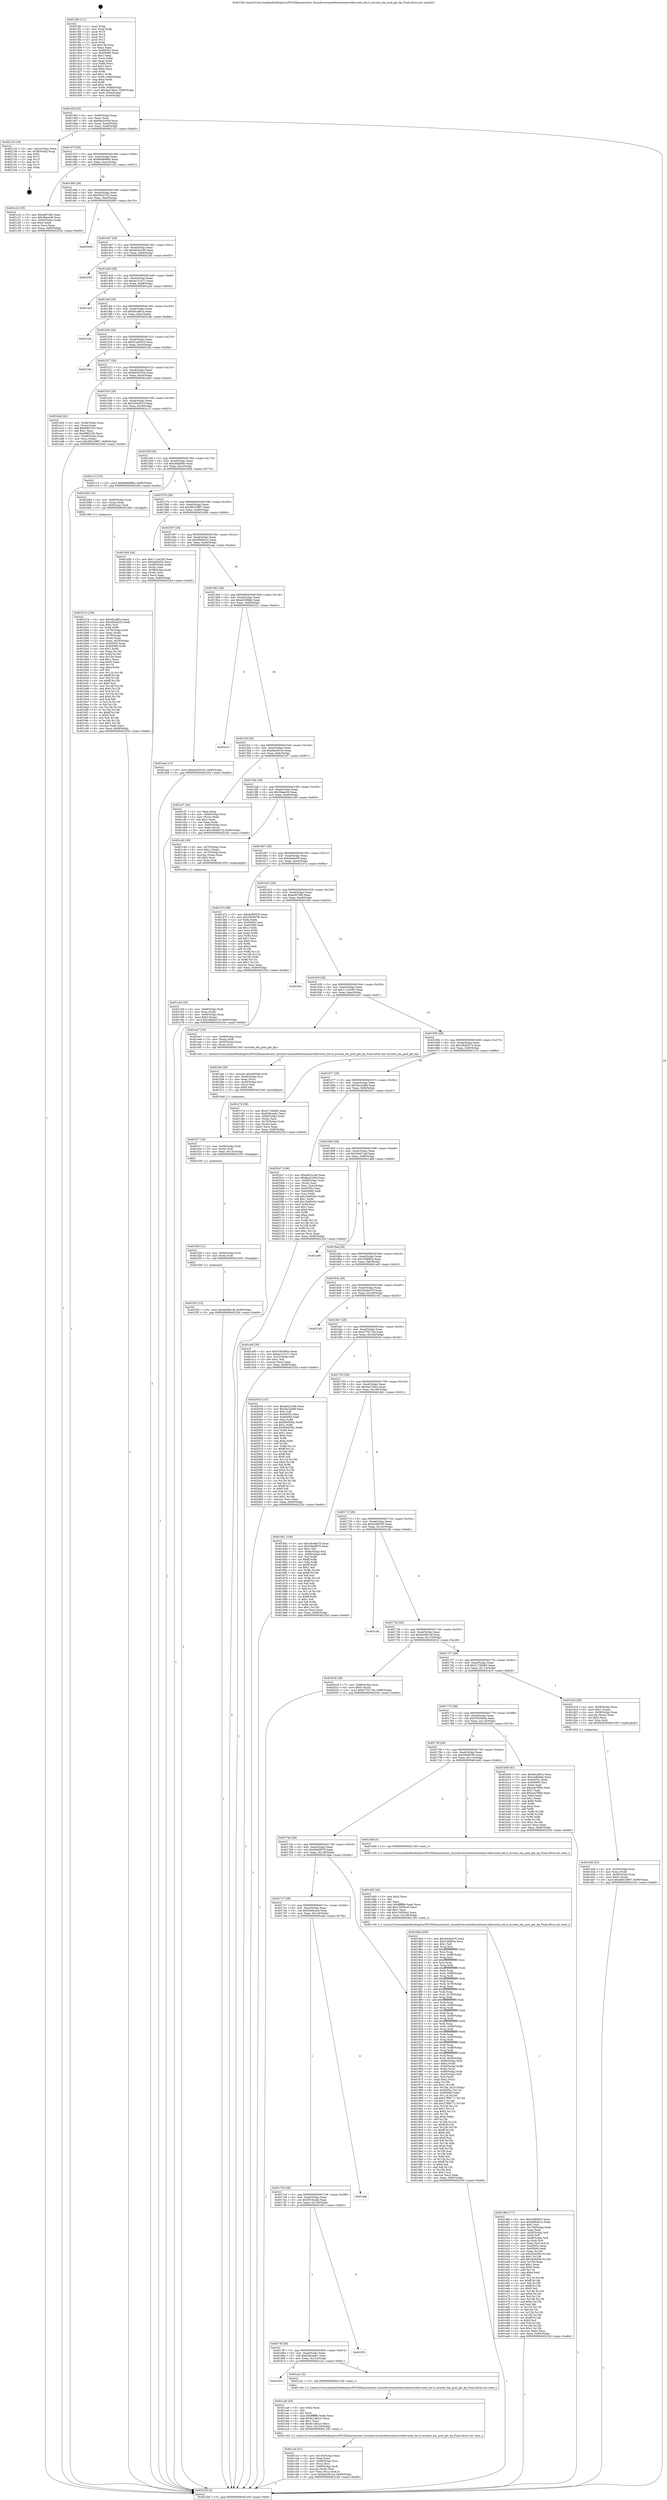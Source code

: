 digraph "0x4013f0" {
  label = "0x4013f0 (/mnt/c/Users/mathe/Desktop/tcc/POCII/binaries/extr_linuxdriversnetethernetmarvellmvneta_bm.h_mvneta_bm_pool_get_bp_Final-ollvm.out::main(0))"
  labelloc = "t"
  node[shape=record]

  Entry [label="",width=0.3,height=0.3,shape=circle,fillcolor=black,style=filled]
  "0x40145f" [label="{
     0x40145f [32]\l
     | [instrs]\l
     &nbsp;&nbsp;0x40145f \<+6\>: mov -0x90(%rbp),%eax\l
     &nbsp;&nbsp;0x401465 \<+2\>: mov %eax,%ecx\l
     &nbsp;&nbsp;0x401467 \<+6\>: sub $0x8aa2c05d,%ecx\l
     &nbsp;&nbsp;0x40146d \<+6\>: mov %eax,-0xa4(%rbp)\l
     &nbsp;&nbsp;0x401473 \<+6\>: mov %ecx,-0xa8(%rbp)\l
     &nbsp;&nbsp;0x401479 \<+6\>: je 0000000000402133 \<main+0xd43\>\l
  }"]
  "0x402133" [label="{
     0x402133 [18]\l
     | [instrs]\l
     &nbsp;&nbsp;0x402133 \<+3\>: mov -0x2c(%rbp),%eax\l
     &nbsp;&nbsp;0x402136 \<+4\>: lea -0x28(%rbp),%rsp\l
     &nbsp;&nbsp;0x40213a \<+1\>: pop %rbx\l
     &nbsp;&nbsp;0x40213b \<+2\>: pop %r12\l
     &nbsp;&nbsp;0x40213d \<+2\>: pop %r13\l
     &nbsp;&nbsp;0x40213f \<+2\>: pop %r14\l
     &nbsp;&nbsp;0x402141 \<+2\>: pop %r15\l
     &nbsp;&nbsp;0x402143 \<+1\>: pop %rbp\l
     &nbsp;&nbsp;0x402144 \<+1\>: ret\l
  }"]
  "0x40147f" [label="{
     0x40147f [28]\l
     | [instrs]\l
     &nbsp;&nbsp;0x40147f \<+5\>: jmp 0000000000401484 \<main+0x94\>\l
     &nbsp;&nbsp;0x401484 \<+6\>: mov -0xa4(%rbp),%eax\l
     &nbsp;&nbsp;0x40148a \<+5\>: sub $0x8b984864,%eax\l
     &nbsp;&nbsp;0x40148f \<+6\>: mov %eax,-0xac(%rbp)\l
     &nbsp;&nbsp;0x401495 \<+6\>: je 0000000000401c22 \<main+0x832\>\l
  }"]
  Exit [label="",width=0.3,height=0.3,shape=circle,fillcolor=black,style=filled,peripheries=2]
  "0x401c22" [label="{
     0x401c22 [30]\l
     | [instrs]\l
     &nbsp;&nbsp;0x401c22 \<+5\>: mov $0xe067df4,%eax\l
     &nbsp;&nbsp;0x401c27 \<+5\>: mov $0x39aee36,%ecx\l
     &nbsp;&nbsp;0x401c2c \<+3\>: mov -0x30(%rbp),%edx\l
     &nbsp;&nbsp;0x401c2f \<+3\>: cmp $0x0,%edx\l
     &nbsp;&nbsp;0x401c32 \<+3\>: cmove %ecx,%eax\l
     &nbsp;&nbsp;0x401c35 \<+6\>: mov %eax,-0x90(%rbp)\l
     &nbsp;&nbsp;0x401c3b \<+5\>: jmp 000000000040225d \<main+0xe6d\>\l
  }"]
  "0x40149b" [label="{
     0x40149b [28]\l
     | [instrs]\l
     &nbsp;&nbsp;0x40149b \<+5\>: jmp 00000000004014a0 \<main+0xb0\>\l
     &nbsp;&nbsp;0x4014a0 \<+6\>: mov -0xa4(%rbp),%eax\l
     &nbsp;&nbsp;0x4014a6 \<+5\>: sub $0x95f42732,%eax\l
     &nbsp;&nbsp;0x4014ab \<+6\>: mov %eax,-0xb0(%rbp)\l
     &nbsp;&nbsp;0x4014b1 \<+6\>: je 0000000000402009 \<main+0xc19\>\l
  }"]
  "0x401f35" [label="{
     0x401f35 [15]\l
     | [instrs]\l
     &nbsp;&nbsp;0x401f35 \<+10\>: movl $0x4e59b14f,-0x90(%rbp)\l
     &nbsp;&nbsp;0x401f3f \<+5\>: jmp 000000000040225d \<main+0xe6d\>\l
  }"]
  "0x402009" [label="{
     0x402009\l
  }", style=dashed]
  "0x4014b7" [label="{
     0x4014b7 [28]\l
     | [instrs]\l
     &nbsp;&nbsp;0x4014b7 \<+5\>: jmp 00000000004014bc \<main+0xcc\>\l
     &nbsp;&nbsp;0x4014bc \<+6\>: mov -0xa4(%rbp),%eax\l
     &nbsp;&nbsp;0x4014c2 \<+5\>: sub $0xa822cc46,%eax\l
     &nbsp;&nbsp;0x4014c7 \<+6\>: mov %eax,-0xb4(%rbp)\l
     &nbsp;&nbsp;0x4014cd \<+6\>: je 0000000000402245 \<main+0xe55\>\l
  }"]
  "0x401f29" [label="{
     0x401f29 [12]\l
     | [instrs]\l
     &nbsp;&nbsp;0x401f29 \<+4\>: mov -0x50(%rbp),%rdi\l
     &nbsp;&nbsp;0x401f2d \<+3\>: mov (%rdi),%rdi\l
     &nbsp;&nbsp;0x401f30 \<+5\>: call 0000000000401030 \<free@plt\>\l
     | [calls]\l
     &nbsp;&nbsp;0x401030 \{1\} (unknown)\l
  }"]
  "0x402245" [label="{
     0x402245\l
  }", style=dashed]
  "0x4014d3" [label="{
     0x4014d3 [28]\l
     | [instrs]\l
     &nbsp;&nbsp;0x4014d3 \<+5\>: jmp 00000000004014d8 \<main+0xe8\>\l
     &nbsp;&nbsp;0x4014d8 \<+6\>: mov -0xa4(%rbp),%eax\l
     &nbsp;&nbsp;0x4014de \<+5\>: sub $0xae131e71,%eax\l
     &nbsp;&nbsp;0x4014e3 \<+6\>: mov %eax,-0xb8(%rbp)\l
     &nbsp;&nbsp;0x4014e9 \<+6\>: je 0000000000401a2d \<main+0x63d\>\l
  }"]
  "0x401f17" [label="{
     0x401f17 [18]\l
     | [instrs]\l
     &nbsp;&nbsp;0x401f17 \<+4\>: mov -0x68(%rbp),%rdi\l
     &nbsp;&nbsp;0x401f1b \<+3\>: mov (%rdi),%rdi\l
     &nbsp;&nbsp;0x401f1e \<+6\>: mov %eax,-0x13c(%rbp)\l
     &nbsp;&nbsp;0x401f24 \<+5\>: call 0000000000401030 \<free@plt\>\l
     | [calls]\l
     &nbsp;&nbsp;0x401030 \{1\} (unknown)\l
  }"]
  "0x401a2d" [label="{
     0x401a2d\l
  }", style=dashed]
  "0x4014ef" [label="{
     0x4014ef [28]\l
     | [instrs]\l
     &nbsp;&nbsp;0x4014ef \<+5\>: jmp 00000000004014f4 \<main+0x104\>\l
     &nbsp;&nbsp;0x4014f4 \<+6\>: mov -0xa4(%rbp),%eax\l
     &nbsp;&nbsp;0x4014fa \<+5\>: sub $0xb0ca8f1a,%eax\l
     &nbsp;&nbsp;0x4014ff \<+6\>: mov %eax,-0xbc(%rbp)\l
     &nbsp;&nbsp;0x401505 \<+6\>: je 00000000004021ab \<main+0xdbb\>\l
  }"]
  "0x401efa" [label="{
     0x401efa [29]\l
     | [instrs]\l
     &nbsp;&nbsp;0x401efa \<+10\>: movabs $0x4030b6,%rdi\l
     &nbsp;&nbsp;0x401f04 \<+4\>: mov -0x40(%rbp),%rsi\l
     &nbsp;&nbsp;0x401f08 \<+2\>: mov %eax,(%rsi)\l
     &nbsp;&nbsp;0x401f0a \<+4\>: mov -0x40(%rbp),%rsi\l
     &nbsp;&nbsp;0x401f0e \<+2\>: mov (%rsi),%esi\l
     &nbsp;&nbsp;0x401f10 \<+2\>: mov $0x0,%al\l
     &nbsp;&nbsp;0x401f12 \<+5\>: call 0000000000401040 \<printf@plt\>\l
     | [calls]\l
     &nbsp;&nbsp;0x401040 \{1\} (unknown)\l
  }"]
  "0x4021ab" [label="{
     0x4021ab\l
  }", style=dashed]
  "0x40150b" [label="{
     0x40150b [28]\l
     | [instrs]\l
     &nbsp;&nbsp;0x40150b \<+5\>: jmp 0000000000401510 \<main+0x120\>\l
     &nbsp;&nbsp;0x401510 \<+6\>: mov -0xa4(%rbp),%eax\l
     &nbsp;&nbsp;0x401516 \<+5\>: sub $0xb1ad45c5,%eax\l
     &nbsp;&nbsp;0x40151b \<+6\>: mov %eax,-0xc0(%rbp)\l
     &nbsp;&nbsp;0x401521 \<+6\>: je 000000000040218a \<main+0xd9a\>\l
  }"]
  "0x401dfd" [label="{
     0x401dfd [177]\l
     | [instrs]\l
     &nbsp;&nbsp;0x401dfd \<+5\>: mov $0x4cf66555,%ecx\l
     &nbsp;&nbsp;0x401e02 \<+5\>: mov $0xd99cf41e,%edx\l
     &nbsp;&nbsp;0x401e07 \<+3\>: mov $0x1,%sil\l
     &nbsp;&nbsp;0x401e0a \<+6\>: mov -0x138(%rbp),%edi\l
     &nbsp;&nbsp;0x401e10 \<+3\>: imul %eax,%edi\l
     &nbsp;&nbsp;0x401e13 \<+4\>: mov -0x50(%rbp),%r8\l
     &nbsp;&nbsp;0x401e17 \<+3\>: mov (%r8),%r8\l
     &nbsp;&nbsp;0x401e1a \<+4\>: mov -0x48(%rbp),%r9\l
     &nbsp;&nbsp;0x401e1e \<+3\>: movslq (%r9),%r9\l
     &nbsp;&nbsp;0x401e21 \<+4\>: mov %edi,(%r8,%r9,4)\l
     &nbsp;&nbsp;0x401e25 \<+7\>: mov 0x40505c,%eax\l
     &nbsp;&nbsp;0x401e2c \<+7\>: mov 0x405060,%edi\l
     &nbsp;&nbsp;0x401e33 \<+3\>: mov %eax,%r10d\l
     &nbsp;&nbsp;0x401e36 \<+7\>: sub $0x2fcfc95b,%r10d\l
     &nbsp;&nbsp;0x401e3d \<+4\>: sub $0x1,%r10d\l
     &nbsp;&nbsp;0x401e41 \<+7\>: add $0x2fcfc95b,%r10d\l
     &nbsp;&nbsp;0x401e48 \<+4\>: imul %r10d,%eax\l
     &nbsp;&nbsp;0x401e4c \<+3\>: and $0x1,%eax\l
     &nbsp;&nbsp;0x401e4f \<+3\>: cmp $0x0,%eax\l
     &nbsp;&nbsp;0x401e52 \<+4\>: sete %r11b\l
     &nbsp;&nbsp;0x401e56 \<+3\>: cmp $0xa,%edi\l
     &nbsp;&nbsp;0x401e59 \<+3\>: setl %bl\l
     &nbsp;&nbsp;0x401e5c \<+3\>: mov %r11b,%r14b\l
     &nbsp;&nbsp;0x401e5f \<+4\>: xor $0xff,%r14b\l
     &nbsp;&nbsp;0x401e63 \<+3\>: mov %bl,%r15b\l
     &nbsp;&nbsp;0x401e66 \<+4\>: xor $0xff,%r15b\l
     &nbsp;&nbsp;0x401e6a \<+4\>: xor $0x0,%sil\l
     &nbsp;&nbsp;0x401e6e \<+3\>: mov %r14b,%r12b\l
     &nbsp;&nbsp;0x401e71 \<+4\>: and $0x0,%r12b\l
     &nbsp;&nbsp;0x401e75 \<+3\>: and %sil,%r11b\l
     &nbsp;&nbsp;0x401e78 \<+3\>: mov %r15b,%r13b\l
     &nbsp;&nbsp;0x401e7b \<+4\>: and $0x0,%r13b\l
     &nbsp;&nbsp;0x401e7f \<+3\>: and %sil,%bl\l
     &nbsp;&nbsp;0x401e82 \<+3\>: or %r11b,%r12b\l
     &nbsp;&nbsp;0x401e85 \<+3\>: or %bl,%r13b\l
     &nbsp;&nbsp;0x401e88 \<+3\>: xor %r13b,%r12b\l
     &nbsp;&nbsp;0x401e8b \<+3\>: or %r15b,%r14b\l
     &nbsp;&nbsp;0x401e8e \<+4\>: xor $0xff,%r14b\l
     &nbsp;&nbsp;0x401e92 \<+4\>: or $0x0,%sil\l
     &nbsp;&nbsp;0x401e96 \<+3\>: and %sil,%r14b\l
     &nbsp;&nbsp;0x401e99 \<+3\>: or %r14b,%r12b\l
     &nbsp;&nbsp;0x401e9c \<+4\>: test $0x1,%r12b\l
     &nbsp;&nbsp;0x401ea0 \<+3\>: cmovne %edx,%ecx\l
     &nbsp;&nbsp;0x401ea3 \<+6\>: mov %ecx,-0x90(%rbp)\l
     &nbsp;&nbsp;0x401ea9 \<+5\>: jmp 000000000040225d \<main+0xe6d\>\l
  }"]
  "0x40218a" [label="{
     0x40218a\l
  }", style=dashed]
  "0x401527" [label="{
     0x401527 [28]\l
     | [instrs]\l
     &nbsp;&nbsp;0x401527 \<+5\>: jmp 000000000040152c \<main+0x13c\>\l
     &nbsp;&nbsp;0x40152c \<+6\>: mov -0xa4(%rbp),%eax\l
     &nbsp;&nbsp;0x401532 \<+5\>: sub $0xbd302534,%eax\l
     &nbsp;&nbsp;0x401537 \<+6\>: mov %eax,-0xc4(%rbp)\l
     &nbsp;&nbsp;0x40153d \<+6\>: je 0000000000401ebd \<main+0xacd\>\l
  }"]
  "0x401dd5" [label="{
     0x401dd5 [40]\l
     | [instrs]\l
     &nbsp;&nbsp;0x401dd5 \<+5\>: mov $0x2,%ecx\l
     &nbsp;&nbsp;0x401dda \<+1\>: cltd\l
     &nbsp;&nbsp;0x401ddb \<+2\>: idiv %ecx\l
     &nbsp;&nbsp;0x401ddd \<+6\>: imul $0xfffffffe,%edx,%ecx\l
     &nbsp;&nbsp;0x401de3 \<+6\>: add $0x13d59ce5,%ecx\l
     &nbsp;&nbsp;0x401de9 \<+3\>: add $0x1,%ecx\l
     &nbsp;&nbsp;0x401dec \<+6\>: sub $0x13d59ce5,%ecx\l
     &nbsp;&nbsp;0x401df2 \<+6\>: mov %ecx,-0x138(%rbp)\l
     &nbsp;&nbsp;0x401df8 \<+5\>: call 0000000000401160 \<next_i\>\l
     | [calls]\l
     &nbsp;&nbsp;0x401160 \{1\} (/mnt/c/Users/mathe/Desktop/tcc/POCII/binaries/extr_linuxdriversnetethernetmarvellmvneta_bm.h_mvneta_bm_pool_get_bp_Final-ollvm.out::next_i)\l
  }"]
  "0x401ebd" [label="{
     0x401ebd [42]\l
     | [instrs]\l
     &nbsp;&nbsp;0x401ebd \<+4\>: mov -0x48(%rbp),%rax\l
     &nbsp;&nbsp;0x401ec1 \<+2\>: mov (%rax),%ecx\l
     &nbsp;&nbsp;0x401ec3 \<+6\>: add $0x6962193,%ecx\l
     &nbsp;&nbsp;0x401ec9 \<+3\>: add $0x1,%ecx\l
     &nbsp;&nbsp;0x401ecc \<+6\>: sub $0x6962193,%ecx\l
     &nbsp;&nbsp;0x401ed2 \<+4\>: mov -0x48(%rbp),%rax\l
     &nbsp;&nbsp;0x401ed6 \<+2\>: mov %ecx,(%rax)\l
     &nbsp;&nbsp;0x401ed8 \<+10\>: movl $0xd8d10887,-0x90(%rbp)\l
     &nbsp;&nbsp;0x401ee2 \<+5\>: jmp 000000000040225d \<main+0xe6d\>\l
  }"]
  "0x401543" [label="{
     0x401543 [28]\l
     | [instrs]\l
     &nbsp;&nbsp;0x401543 \<+5\>: jmp 0000000000401548 \<main+0x158\>\l
     &nbsp;&nbsp;0x401548 \<+6\>: mov -0xa4(%rbp),%eax\l
     &nbsp;&nbsp;0x40154e \<+5\>: sub $0xc00ed223,%eax\l
     &nbsp;&nbsp;0x401553 \<+6\>: mov %eax,-0xc8(%rbp)\l
     &nbsp;&nbsp;0x401559 \<+6\>: je 0000000000401c13 \<main+0x823\>\l
  }"]
  "0x401d36" [label="{
     0x401d36 [32]\l
     | [instrs]\l
     &nbsp;&nbsp;0x401d36 \<+4\>: mov -0x50(%rbp),%rdi\l
     &nbsp;&nbsp;0x401d3a \<+3\>: mov %rax,(%rdi)\l
     &nbsp;&nbsp;0x401d3d \<+4\>: mov -0x48(%rbp),%rax\l
     &nbsp;&nbsp;0x401d41 \<+6\>: movl $0x0,(%rax)\l
     &nbsp;&nbsp;0x401d47 \<+10\>: movl $0xd8d10887,-0x90(%rbp)\l
     &nbsp;&nbsp;0x401d51 \<+5\>: jmp 000000000040225d \<main+0xe6d\>\l
  }"]
  "0x401c13" [label="{
     0x401c13 [15]\l
     | [instrs]\l
     &nbsp;&nbsp;0x401c13 \<+10\>: movl $0x8b984864,-0x90(%rbp)\l
     &nbsp;&nbsp;0x401c1d \<+5\>: jmp 000000000040225d \<main+0xe6d\>\l
  }"]
  "0x40155f" [label="{
     0x40155f [28]\l
     | [instrs]\l
     &nbsp;&nbsp;0x40155f \<+5\>: jmp 0000000000401564 \<main+0x174\>\l
     &nbsp;&nbsp;0x401564 \<+6\>: mov -0xa4(%rbp),%eax\l
     &nbsp;&nbsp;0x40156a \<+5\>: sub $0xc4dfa9de,%eax\l
     &nbsp;&nbsp;0x40156f \<+6\>: mov %eax,-0xcc(%rbp)\l
     &nbsp;&nbsp;0x401575 \<+6\>: je 0000000000401b64 \<main+0x774\>\l
  }"]
  "0x401cce" [label="{
     0x401cce [41]\l
     | [instrs]\l
     &nbsp;&nbsp;0x401cce \<+6\>: mov -0x134(%rbp),%ecx\l
     &nbsp;&nbsp;0x401cd4 \<+3\>: imul %eax,%ecx\l
     &nbsp;&nbsp;0x401cd7 \<+4\>: mov -0x68(%rbp),%rsi\l
     &nbsp;&nbsp;0x401cdb \<+3\>: mov (%rsi),%rsi\l
     &nbsp;&nbsp;0x401cde \<+4\>: mov -0x60(%rbp),%rdi\l
     &nbsp;&nbsp;0x401ce2 \<+3\>: movslq (%rdi),%rdi\l
     &nbsp;&nbsp;0x401ce5 \<+3\>: mov %ecx,(%rsi,%rdi,4)\l
     &nbsp;&nbsp;0x401ce8 \<+10\>: movl $0xebe281e4,-0x90(%rbp)\l
     &nbsp;&nbsp;0x401cf2 \<+5\>: jmp 000000000040225d \<main+0xe6d\>\l
  }"]
  "0x401b64" [label="{
     0x401b64 [16]\l
     | [instrs]\l
     &nbsp;&nbsp;0x401b64 \<+4\>: mov -0x80(%rbp),%rax\l
     &nbsp;&nbsp;0x401b68 \<+3\>: mov (%rax),%rax\l
     &nbsp;&nbsp;0x401b6b \<+4\>: mov 0x8(%rax),%rdi\l
     &nbsp;&nbsp;0x401b6f \<+5\>: call 0000000000401060 \<atoi@plt\>\l
     | [calls]\l
     &nbsp;&nbsp;0x401060 \{1\} (unknown)\l
  }"]
  "0x40157b" [label="{
     0x40157b [28]\l
     | [instrs]\l
     &nbsp;&nbsp;0x40157b \<+5\>: jmp 0000000000401580 \<main+0x190\>\l
     &nbsp;&nbsp;0x401580 \<+6\>: mov -0xa4(%rbp),%eax\l
     &nbsp;&nbsp;0x401586 \<+5\>: sub $0xd8d10887,%eax\l
     &nbsp;&nbsp;0x40158b \<+6\>: mov %eax,-0xd0(%rbp)\l
     &nbsp;&nbsp;0x401591 \<+6\>: je 0000000000401d56 \<main+0x966\>\l
  }"]
  "0x401ca6" [label="{
     0x401ca6 [40]\l
     | [instrs]\l
     &nbsp;&nbsp;0x401ca6 \<+5\>: mov $0x2,%ecx\l
     &nbsp;&nbsp;0x401cab \<+1\>: cltd\l
     &nbsp;&nbsp;0x401cac \<+2\>: idiv %ecx\l
     &nbsp;&nbsp;0x401cae \<+6\>: imul $0xfffffffe,%edx,%ecx\l
     &nbsp;&nbsp;0x401cb4 \<+6\>: add $0x8c1dbc2c,%ecx\l
     &nbsp;&nbsp;0x401cba \<+3\>: add $0x1,%ecx\l
     &nbsp;&nbsp;0x401cbd \<+6\>: sub $0x8c1dbc2c,%ecx\l
     &nbsp;&nbsp;0x401cc3 \<+6\>: mov %ecx,-0x134(%rbp)\l
     &nbsp;&nbsp;0x401cc9 \<+5\>: call 0000000000401160 \<next_i\>\l
     | [calls]\l
     &nbsp;&nbsp;0x401160 \{1\} (/mnt/c/Users/mathe/Desktop/tcc/POCII/binaries/extr_linuxdriversnetethernetmarvellmvneta_bm.h_mvneta_bm_pool_get_bp_Final-ollvm.out::next_i)\l
  }"]
  "0x401d56" [label="{
     0x401d56 [36]\l
     | [instrs]\l
     &nbsp;&nbsp;0x401d56 \<+5\>: mov $0x111e4293,%eax\l
     &nbsp;&nbsp;0x401d5b \<+5\>: mov $0xdeb5e50,%ecx\l
     &nbsp;&nbsp;0x401d60 \<+4\>: mov -0x48(%rbp),%rdx\l
     &nbsp;&nbsp;0x401d64 \<+2\>: mov (%rdx),%esi\l
     &nbsp;&nbsp;0x401d66 \<+4\>: mov -0x58(%rbp),%rdx\l
     &nbsp;&nbsp;0x401d6a \<+2\>: cmp (%rdx),%esi\l
     &nbsp;&nbsp;0x401d6c \<+3\>: cmovl %ecx,%eax\l
     &nbsp;&nbsp;0x401d6f \<+6\>: mov %eax,-0x90(%rbp)\l
     &nbsp;&nbsp;0x401d75 \<+5\>: jmp 000000000040225d \<main+0xe6d\>\l
  }"]
  "0x401597" [label="{
     0x401597 [28]\l
     | [instrs]\l
     &nbsp;&nbsp;0x401597 \<+5\>: jmp 000000000040159c \<main+0x1ac\>\l
     &nbsp;&nbsp;0x40159c \<+6\>: mov -0xa4(%rbp),%eax\l
     &nbsp;&nbsp;0x4015a2 \<+5\>: sub $0xd99cf41e,%eax\l
     &nbsp;&nbsp;0x4015a7 \<+6\>: mov %eax,-0xd4(%rbp)\l
     &nbsp;&nbsp;0x4015ad \<+6\>: je 0000000000401eae \<main+0xabe\>\l
  }"]
  "0x40181b" [label="{
     0x40181b\l
  }", style=dashed]
  "0x401eae" [label="{
     0x401eae [15]\l
     | [instrs]\l
     &nbsp;&nbsp;0x401eae \<+10\>: movl $0xbd302534,-0x90(%rbp)\l
     &nbsp;&nbsp;0x401eb8 \<+5\>: jmp 000000000040225d \<main+0xe6d\>\l
  }"]
  "0x4015b3" [label="{
     0x4015b3 [28]\l
     | [instrs]\l
     &nbsp;&nbsp;0x4015b3 \<+5\>: jmp 00000000004015b8 \<main+0x1c8\>\l
     &nbsp;&nbsp;0x4015b8 \<+6\>: mov -0xa4(%rbp),%eax\l
     &nbsp;&nbsp;0x4015be \<+5\>: sub $0xeb33fdb4,%eax\l
     &nbsp;&nbsp;0x4015c3 \<+6\>: mov %eax,-0xd8(%rbp)\l
     &nbsp;&nbsp;0x4015c9 \<+6\>: je 0000000000402231 \<main+0xe41\>\l
  }"]
  "0x401ca1" [label="{
     0x401ca1 [5]\l
     | [instrs]\l
     &nbsp;&nbsp;0x401ca1 \<+5\>: call 0000000000401160 \<next_i\>\l
     | [calls]\l
     &nbsp;&nbsp;0x401160 \{1\} (/mnt/c/Users/mathe/Desktop/tcc/POCII/binaries/extr_linuxdriversnetethernetmarvellmvneta_bm.h_mvneta_bm_pool_get_bp_Final-ollvm.out::next_i)\l
  }"]
  "0x402231" [label="{
     0x402231\l
  }", style=dashed]
  "0x4015cf" [label="{
     0x4015cf [28]\l
     | [instrs]\l
     &nbsp;&nbsp;0x4015cf \<+5\>: jmp 00000000004015d4 \<main+0x1e4\>\l
     &nbsp;&nbsp;0x4015d4 \<+6\>: mov -0xa4(%rbp),%eax\l
     &nbsp;&nbsp;0x4015da \<+5\>: sub $0xebe281e4,%eax\l
     &nbsp;&nbsp;0x4015df \<+6\>: mov %eax,-0xdc(%rbp)\l
     &nbsp;&nbsp;0x4015e5 \<+6\>: je 0000000000401cf7 \<main+0x907\>\l
  }"]
  "0x4017ff" [label="{
     0x4017ff [28]\l
     | [instrs]\l
     &nbsp;&nbsp;0x4017ff \<+5\>: jmp 0000000000401804 \<main+0x414\>\l
     &nbsp;&nbsp;0x401804 \<+6\>: mov -0xa4(%rbp),%eax\l
     &nbsp;&nbsp;0x40180a \<+5\>: sub $0x63dcaab1,%eax\l
     &nbsp;&nbsp;0x40180f \<+6\>: mov %eax,-0x12c(%rbp)\l
     &nbsp;&nbsp;0x401815 \<+6\>: je 0000000000401ca1 \<main+0x8b1\>\l
  }"]
  "0x401cf7" [label="{
     0x401cf7 [34]\l
     | [instrs]\l
     &nbsp;&nbsp;0x401cf7 \<+2\>: xor %eax,%eax\l
     &nbsp;&nbsp;0x401cf9 \<+4\>: mov -0x60(%rbp),%rcx\l
     &nbsp;&nbsp;0x401cfd \<+2\>: mov (%rcx),%edx\l
     &nbsp;&nbsp;0x401cff \<+3\>: sub $0x1,%eax\l
     &nbsp;&nbsp;0x401d02 \<+2\>: sub %eax,%edx\l
     &nbsp;&nbsp;0x401d04 \<+4\>: mov -0x60(%rbp),%rcx\l
     &nbsp;&nbsp;0x401d08 \<+2\>: mov %edx,(%rcx)\l
     &nbsp;&nbsp;0x401d0a \<+10\>: movl $0x18bd027d,-0x90(%rbp)\l
     &nbsp;&nbsp;0x401d14 \<+5\>: jmp 000000000040225d \<main+0xe6d\>\l
  }"]
  "0x4015eb" [label="{
     0x4015eb [28]\l
     | [instrs]\l
     &nbsp;&nbsp;0x4015eb \<+5\>: jmp 00000000004015f0 \<main+0x200\>\l
     &nbsp;&nbsp;0x4015f0 \<+6\>: mov -0xa4(%rbp),%eax\l
     &nbsp;&nbsp;0x4015f6 \<+5\>: sub $0x39aee36,%eax\l
     &nbsp;&nbsp;0x4015fb \<+6\>: mov %eax,-0xe0(%rbp)\l
     &nbsp;&nbsp;0x401601 \<+6\>: je 0000000000401c40 \<main+0x850\>\l
  }"]
  "0x401f53" [label="{
     0x401f53\l
  }", style=dashed]
  "0x401c40" [label="{
     0x401c40 [29]\l
     | [instrs]\l
     &nbsp;&nbsp;0x401c40 \<+4\>: mov -0x70(%rbp),%rax\l
     &nbsp;&nbsp;0x401c44 \<+6\>: movl $0x1,(%rax)\l
     &nbsp;&nbsp;0x401c4a \<+4\>: mov -0x70(%rbp),%rax\l
     &nbsp;&nbsp;0x401c4e \<+3\>: movslq (%rax),%rax\l
     &nbsp;&nbsp;0x401c51 \<+4\>: shl $0x2,%rax\l
     &nbsp;&nbsp;0x401c55 \<+3\>: mov %rax,%rdi\l
     &nbsp;&nbsp;0x401c58 \<+5\>: call 0000000000401050 \<malloc@plt\>\l
     | [calls]\l
     &nbsp;&nbsp;0x401050 \{1\} (unknown)\l
  }"]
  "0x401607" [label="{
     0x401607 [28]\l
     | [instrs]\l
     &nbsp;&nbsp;0x401607 \<+5\>: jmp 000000000040160c \<main+0x21c\>\l
     &nbsp;&nbsp;0x40160c \<+6\>: mov -0xa4(%rbp),%eax\l
     &nbsp;&nbsp;0x401612 \<+5\>: sub $0xdeb5e50,%eax\l
     &nbsp;&nbsp;0x401617 \<+6\>: mov %eax,-0xe4(%rbp)\l
     &nbsp;&nbsp;0x40161d \<+6\>: je 0000000000401d7a \<main+0x98a\>\l
  }"]
  "0x4017e3" [label="{
     0x4017e3 [28]\l
     | [instrs]\l
     &nbsp;&nbsp;0x4017e3 \<+5\>: jmp 00000000004017e8 \<main+0x3f8\>\l
     &nbsp;&nbsp;0x4017e8 \<+6\>: mov -0xa4(%rbp),%eax\l
     &nbsp;&nbsp;0x4017ee \<+5\>: sub $0x5f15eedd,%eax\l
     &nbsp;&nbsp;0x4017f3 \<+6\>: mov %eax,-0x128(%rbp)\l
     &nbsp;&nbsp;0x4017f9 \<+6\>: je 0000000000401f53 \<main+0xb63\>\l
  }"]
  "0x401d7a" [label="{
     0x401d7a [86]\l
     | [instrs]\l
     &nbsp;&nbsp;0x401d7a \<+5\>: mov $0x4cf66555,%eax\l
     &nbsp;&nbsp;0x401d7f \<+5\>: mov $0x55b9d7fb,%ecx\l
     &nbsp;&nbsp;0x401d84 \<+2\>: xor %edx,%edx\l
     &nbsp;&nbsp;0x401d86 \<+7\>: mov 0x40505c,%esi\l
     &nbsp;&nbsp;0x401d8d \<+7\>: mov 0x405060,%edi\l
     &nbsp;&nbsp;0x401d94 \<+3\>: sub $0x1,%edx\l
     &nbsp;&nbsp;0x401d97 \<+3\>: mov %esi,%r8d\l
     &nbsp;&nbsp;0x401d9a \<+3\>: add %edx,%r8d\l
     &nbsp;&nbsp;0x401d9d \<+4\>: imul %r8d,%esi\l
     &nbsp;&nbsp;0x401da1 \<+3\>: and $0x1,%esi\l
     &nbsp;&nbsp;0x401da4 \<+3\>: cmp $0x0,%esi\l
     &nbsp;&nbsp;0x401da7 \<+4\>: sete %r9b\l
     &nbsp;&nbsp;0x401dab \<+3\>: cmp $0xa,%edi\l
     &nbsp;&nbsp;0x401dae \<+4\>: setl %r10b\l
     &nbsp;&nbsp;0x401db2 \<+3\>: mov %r9b,%r11b\l
     &nbsp;&nbsp;0x401db5 \<+3\>: and %r10b,%r11b\l
     &nbsp;&nbsp;0x401db8 \<+3\>: xor %r10b,%r9b\l
     &nbsp;&nbsp;0x401dbb \<+3\>: or %r9b,%r11b\l
     &nbsp;&nbsp;0x401dbe \<+4\>: test $0x1,%r11b\l
     &nbsp;&nbsp;0x401dc2 \<+3\>: cmovne %ecx,%eax\l
     &nbsp;&nbsp;0x401dc5 \<+6\>: mov %eax,-0x90(%rbp)\l
     &nbsp;&nbsp;0x401dcb \<+5\>: jmp 000000000040225d \<main+0xe6d\>\l
  }"]
  "0x401623" [label="{
     0x401623 [28]\l
     | [instrs]\l
     &nbsp;&nbsp;0x401623 \<+5\>: jmp 0000000000401628 \<main+0x238\>\l
     &nbsp;&nbsp;0x401628 \<+6\>: mov -0xa4(%rbp),%eax\l
     &nbsp;&nbsp;0x40162e \<+5\>: sub $0xe067df4,%eax\l
     &nbsp;&nbsp;0x401633 \<+6\>: mov %eax,-0xe8(%rbp)\l
     &nbsp;&nbsp;0x401639 \<+6\>: je 0000000000401f44 \<main+0xb54\>\l
  }"]
  "0x401afa" [label="{
     0x401afa\l
  }", style=dashed]
  "0x401f44" [label="{
     0x401f44\l
  }", style=dashed]
  "0x40163f" [label="{
     0x40163f [28]\l
     | [instrs]\l
     &nbsp;&nbsp;0x40163f \<+5\>: jmp 0000000000401644 \<main+0x254\>\l
     &nbsp;&nbsp;0x401644 \<+6\>: mov -0xa4(%rbp),%eax\l
     &nbsp;&nbsp;0x40164a \<+5\>: sub $0x111e4293,%eax\l
     &nbsp;&nbsp;0x40164f \<+6\>: mov %eax,-0xec(%rbp)\l
     &nbsp;&nbsp;0x401655 \<+6\>: je 0000000000401ee7 \<main+0xaf7\>\l
  }"]
  "0x401c5d" [label="{
     0x401c5d [32]\l
     | [instrs]\l
     &nbsp;&nbsp;0x401c5d \<+4\>: mov -0x68(%rbp),%rdi\l
     &nbsp;&nbsp;0x401c61 \<+3\>: mov %rax,(%rdi)\l
     &nbsp;&nbsp;0x401c64 \<+4\>: mov -0x60(%rbp),%rax\l
     &nbsp;&nbsp;0x401c68 \<+6\>: movl $0x0,(%rax)\l
     &nbsp;&nbsp;0x401c6e \<+10\>: movl $0x18bd027d,-0x90(%rbp)\l
     &nbsp;&nbsp;0x401c78 \<+5\>: jmp 000000000040225d \<main+0xe6d\>\l
  }"]
  "0x401ee7" [label="{
     0x401ee7 [19]\l
     | [instrs]\l
     &nbsp;&nbsp;0x401ee7 \<+4\>: mov -0x68(%rbp),%rax\l
     &nbsp;&nbsp;0x401eeb \<+3\>: mov (%rax),%rdi\l
     &nbsp;&nbsp;0x401eee \<+4\>: mov -0x50(%rbp),%rax\l
     &nbsp;&nbsp;0x401ef2 \<+3\>: mov (%rax),%rsi\l
     &nbsp;&nbsp;0x401ef5 \<+5\>: call 00000000004013e0 \<mvneta_bm_pool_get_bp\>\l
     | [calls]\l
     &nbsp;&nbsp;0x4013e0 \{1\} (/mnt/c/Users/mathe/Desktop/tcc/POCII/binaries/extr_linuxdriversnetethernetmarvellmvneta_bm.h_mvneta_bm_pool_get_bp_Final-ollvm.out::mvneta_bm_pool_get_bp)\l
  }"]
  "0x40165b" [label="{
     0x40165b [28]\l
     | [instrs]\l
     &nbsp;&nbsp;0x40165b \<+5\>: jmp 0000000000401660 \<main+0x270\>\l
     &nbsp;&nbsp;0x401660 \<+6\>: mov -0xa4(%rbp),%eax\l
     &nbsp;&nbsp;0x401666 \<+5\>: sub $0x18bd027d,%eax\l
     &nbsp;&nbsp;0x40166b \<+6\>: mov %eax,-0xf0(%rbp)\l
     &nbsp;&nbsp;0x401671 \<+6\>: je 0000000000401c7d \<main+0x88d\>\l
  }"]
  "0x401b74" [label="{
     0x401b74 [159]\l
     | [instrs]\l
     &nbsp;&nbsp;0x401b74 \<+5\>: mov $0xb0ca8f1a,%ecx\l
     &nbsp;&nbsp;0x401b79 \<+5\>: mov $0xc00ed223,%edx\l
     &nbsp;&nbsp;0x401b7e \<+3\>: mov $0x1,%sil\l
     &nbsp;&nbsp;0x401b81 \<+3\>: xor %r8d,%r8d\l
     &nbsp;&nbsp;0x401b84 \<+4\>: mov -0x78(%rbp),%rdi\l
     &nbsp;&nbsp;0x401b88 \<+2\>: mov %eax,(%rdi)\l
     &nbsp;&nbsp;0x401b8a \<+4\>: mov -0x78(%rbp),%rdi\l
     &nbsp;&nbsp;0x401b8e \<+2\>: mov (%rdi),%eax\l
     &nbsp;&nbsp;0x401b90 \<+3\>: mov %eax,-0x30(%rbp)\l
     &nbsp;&nbsp;0x401b93 \<+7\>: mov 0x40505c,%eax\l
     &nbsp;&nbsp;0x401b9a \<+8\>: mov 0x405060,%r9d\l
     &nbsp;&nbsp;0x401ba2 \<+4\>: sub $0x1,%r8d\l
     &nbsp;&nbsp;0x401ba6 \<+3\>: mov %eax,%r10d\l
     &nbsp;&nbsp;0x401ba9 \<+3\>: add %r8d,%r10d\l
     &nbsp;&nbsp;0x401bac \<+4\>: imul %r10d,%eax\l
     &nbsp;&nbsp;0x401bb0 \<+3\>: and $0x1,%eax\l
     &nbsp;&nbsp;0x401bb3 \<+3\>: cmp $0x0,%eax\l
     &nbsp;&nbsp;0x401bb6 \<+4\>: sete %r11b\l
     &nbsp;&nbsp;0x401bba \<+4\>: cmp $0xa,%r9d\l
     &nbsp;&nbsp;0x401bbe \<+3\>: setl %bl\l
     &nbsp;&nbsp;0x401bc1 \<+3\>: mov %r11b,%r14b\l
     &nbsp;&nbsp;0x401bc4 \<+4\>: xor $0xff,%r14b\l
     &nbsp;&nbsp;0x401bc8 \<+3\>: mov %bl,%r15b\l
     &nbsp;&nbsp;0x401bcb \<+4\>: xor $0xff,%r15b\l
     &nbsp;&nbsp;0x401bcf \<+4\>: xor $0x0,%sil\l
     &nbsp;&nbsp;0x401bd3 \<+3\>: mov %r14b,%r12b\l
     &nbsp;&nbsp;0x401bd6 \<+4\>: and $0x0,%r12b\l
     &nbsp;&nbsp;0x401bda \<+3\>: and %sil,%r11b\l
     &nbsp;&nbsp;0x401bdd \<+3\>: mov %r15b,%r13b\l
     &nbsp;&nbsp;0x401be0 \<+4\>: and $0x0,%r13b\l
     &nbsp;&nbsp;0x401be4 \<+3\>: and %sil,%bl\l
     &nbsp;&nbsp;0x401be7 \<+3\>: or %r11b,%r12b\l
     &nbsp;&nbsp;0x401bea \<+3\>: or %bl,%r13b\l
     &nbsp;&nbsp;0x401bed \<+3\>: xor %r13b,%r12b\l
     &nbsp;&nbsp;0x401bf0 \<+3\>: or %r15b,%r14b\l
     &nbsp;&nbsp;0x401bf3 \<+4\>: xor $0xff,%r14b\l
     &nbsp;&nbsp;0x401bf7 \<+4\>: or $0x0,%sil\l
     &nbsp;&nbsp;0x401bfb \<+3\>: and %sil,%r14b\l
     &nbsp;&nbsp;0x401bfe \<+3\>: or %r14b,%r12b\l
     &nbsp;&nbsp;0x401c01 \<+4\>: test $0x1,%r12b\l
     &nbsp;&nbsp;0x401c05 \<+3\>: cmovne %edx,%ecx\l
     &nbsp;&nbsp;0x401c08 \<+6\>: mov %ecx,-0x90(%rbp)\l
     &nbsp;&nbsp;0x401c0e \<+5\>: jmp 000000000040225d \<main+0xe6d\>\l
  }"]
  "0x401c7d" [label="{
     0x401c7d [36]\l
     | [instrs]\l
     &nbsp;&nbsp;0x401c7d \<+5\>: mov $0x517d0db5,%eax\l
     &nbsp;&nbsp;0x401c82 \<+5\>: mov $0x63dcaab1,%ecx\l
     &nbsp;&nbsp;0x401c87 \<+4\>: mov -0x60(%rbp),%rdx\l
     &nbsp;&nbsp;0x401c8b \<+2\>: mov (%rdx),%esi\l
     &nbsp;&nbsp;0x401c8d \<+4\>: mov -0x70(%rbp),%rdx\l
     &nbsp;&nbsp;0x401c91 \<+2\>: cmp (%rdx),%esi\l
     &nbsp;&nbsp;0x401c93 \<+3\>: cmovl %ecx,%eax\l
     &nbsp;&nbsp;0x401c96 \<+6\>: mov %eax,-0x90(%rbp)\l
     &nbsp;&nbsp;0x401c9c \<+5\>: jmp 000000000040225d \<main+0xe6d\>\l
  }"]
  "0x401677" [label="{
     0x401677 [28]\l
     | [instrs]\l
     &nbsp;&nbsp;0x401677 \<+5\>: jmp 000000000040167c \<main+0x28c\>\l
     &nbsp;&nbsp;0x40167c \<+6\>: mov -0xa4(%rbp),%eax\l
     &nbsp;&nbsp;0x401682 \<+5\>: sub $0x2bc2a4fd,%eax\l
     &nbsp;&nbsp;0x401687 \<+6\>: mov %eax,-0xf4(%rbp)\l
     &nbsp;&nbsp;0x40168d \<+6\>: je 00000000004020c7 \<main+0xcd7\>\l
  }"]
  "0x4017c7" [label="{
     0x4017c7 [28]\l
     | [instrs]\l
     &nbsp;&nbsp;0x4017c7 \<+5\>: jmp 00000000004017cc \<main+0x3dc\>\l
     &nbsp;&nbsp;0x4017cc \<+6\>: mov -0xa4(%rbp),%eax\l
     &nbsp;&nbsp;0x4017d2 \<+5\>: sub $0x5e6bcecb,%eax\l
     &nbsp;&nbsp;0x4017d7 \<+6\>: mov %eax,-0x124(%rbp)\l
     &nbsp;&nbsp;0x4017dd \<+6\>: je 0000000000401afa \<main+0x70a\>\l
  }"]
  "0x4020c7" [label="{
     0x4020c7 [108]\l
     | [instrs]\l
     &nbsp;&nbsp;0x4020c7 \<+5\>: mov $0xa822cc46,%eax\l
     &nbsp;&nbsp;0x4020cc \<+5\>: mov $0x8aa2c05d,%ecx\l
     &nbsp;&nbsp;0x4020d1 \<+7\>: mov -0x88(%rbp),%rdx\l
     &nbsp;&nbsp;0x4020d8 \<+2\>: mov (%rdx),%esi\l
     &nbsp;&nbsp;0x4020da \<+3\>: mov %esi,-0x2c(%rbp)\l
     &nbsp;&nbsp;0x4020dd \<+7\>: mov 0x40505c,%esi\l
     &nbsp;&nbsp;0x4020e4 \<+7\>: mov 0x405060,%edi\l
     &nbsp;&nbsp;0x4020eb \<+3\>: mov %esi,%r8d\l
     &nbsp;&nbsp;0x4020ee \<+7\>: sub $0x1b46545c,%r8d\l
     &nbsp;&nbsp;0x4020f5 \<+4\>: sub $0x1,%r8d\l
     &nbsp;&nbsp;0x4020f9 \<+7\>: add $0x1b46545c,%r8d\l
     &nbsp;&nbsp;0x402100 \<+4\>: imul %r8d,%esi\l
     &nbsp;&nbsp;0x402104 \<+3\>: and $0x1,%esi\l
     &nbsp;&nbsp;0x402107 \<+3\>: cmp $0x0,%esi\l
     &nbsp;&nbsp;0x40210a \<+4\>: sete %r9b\l
     &nbsp;&nbsp;0x40210e \<+3\>: cmp $0xa,%edi\l
     &nbsp;&nbsp;0x402111 \<+4\>: setl %r10b\l
     &nbsp;&nbsp;0x402115 \<+3\>: mov %r9b,%r11b\l
     &nbsp;&nbsp;0x402118 \<+3\>: and %r10b,%r11b\l
     &nbsp;&nbsp;0x40211b \<+3\>: xor %r10b,%r9b\l
     &nbsp;&nbsp;0x40211e \<+3\>: or %r9b,%r11b\l
     &nbsp;&nbsp;0x402121 \<+4\>: test $0x1,%r11b\l
     &nbsp;&nbsp;0x402125 \<+3\>: cmovne %ecx,%eax\l
     &nbsp;&nbsp;0x402128 \<+6\>: mov %eax,-0x90(%rbp)\l
     &nbsp;&nbsp;0x40212e \<+5\>: jmp 000000000040225d \<main+0xe6d\>\l
  }"]
  "0x401693" [label="{
     0x401693 [28]\l
     | [instrs]\l
     &nbsp;&nbsp;0x401693 \<+5\>: jmp 0000000000401698 \<main+0x2a8\>\l
     &nbsp;&nbsp;0x401698 \<+6\>: mov -0xa4(%rbp),%eax\l
     &nbsp;&nbsp;0x40169e \<+5\>: sub $0x30a57eaf,%eax\l
     &nbsp;&nbsp;0x4016a3 \<+6\>: mov %eax,-0xf8(%rbp)\l
     &nbsp;&nbsp;0x4016a9 \<+6\>: je 0000000000401a88 \<main+0x698\>\l
  }"]
  "0x4018ab" [label="{
     0x4018ab [356]\l
     | [instrs]\l
     &nbsp;&nbsp;0x4018ab \<+5\>: mov $0x3dc6eb76,%eax\l
     &nbsp;&nbsp;0x4018b0 \<+5\>: mov $0x328fdf3a,%ecx\l
     &nbsp;&nbsp;0x4018b5 \<+2\>: mov $0x1,%dl\l
     &nbsp;&nbsp;0x4018b7 \<+3\>: mov %rsp,%rsi\l
     &nbsp;&nbsp;0x4018ba \<+4\>: add $0xfffffffffffffff0,%rsi\l
     &nbsp;&nbsp;0x4018be \<+3\>: mov %rsi,%rsp\l
     &nbsp;&nbsp;0x4018c1 \<+7\>: mov %rsi,-0x88(%rbp)\l
     &nbsp;&nbsp;0x4018c8 \<+3\>: mov %rsp,%rsi\l
     &nbsp;&nbsp;0x4018cb \<+4\>: add $0xfffffffffffffff0,%rsi\l
     &nbsp;&nbsp;0x4018cf \<+3\>: mov %rsi,%rsp\l
     &nbsp;&nbsp;0x4018d2 \<+3\>: mov %rsp,%rdi\l
     &nbsp;&nbsp;0x4018d5 \<+4\>: add $0xfffffffffffffff0,%rdi\l
     &nbsp;&nbsp;0x4018d9 \<+3\>: mov %rdi,%rsp\l
     &nbsp;&nbsp;0x4018dc \<+4\>: mov %rdi,-0x80(%rbp)\l
     &nbsp;&nbsp;0x4018e0 \<+3\>: mov %rsp,%rdi\l
     &nbsp;&nbsp;0x4018e3 \<+4\>: add $0xfffffffffffffff0,%rdi\l
     &nbsp;&nbsp;0x4018e7 \<+3\>: mov %rdi,%rsp\l
     &nbsp;&nbsp;0x4018ea \<+4\>: mov %rdi,-0x78(%rbp)\l
     &nbsp;&nbsp;0x4018ee \<+3\>: mov %rsp,%rdi\l
     &nbsp;&nbsp;0x4018f1 \<+4\>: add $0xfffffffffffffff0,%rdi\l
     &nbsp;&nbsp;0x4018f5 \<+3\>: mov %rdi,%rsp\l
     &nbsp;&nbsp;0x4018f8 \<+4\>: mov %rdi,-0x70(%rbp)\l
     &nbsp;&nbsp;0x4018fc \<+3\>: mov %rsp,%rdi\l
     &nbsp;&nbsp;0x4018ff \<+4\>: add $0xfffffffffffffff0,%rdi\l
     &nbsp;&nbsp;0x401903 \<+3\>: mov %rdi,%rsp\l
     &nbsp;&nbsp;0x401906 \<+4\>: mov %rdi,-0x68(%rbp)\l
     &nbsp;&nbsp;0x40190a \<+3\>: mov %rsp,%rdi\l
     &nbsp;&nbsp;0x40190d \<+4\>: add $0xfffffffffffffff0,%rdi\l
     &nbsp;&nbsp;0x401911 \<+3\>: mov %rdi,%rsp\l
     &nbsp;&nbsp;0x401914 \<+4\>: mov %rdi,-0x60(%rbp)\l
     &nbsp;&nbsp;0x401918 \<+3\>: mov %rsp,%rdi\l
     &nbsp;&nbsp;0x40191b \<+4\>: add $0xfffffffffffffff0,%rdi\l
     &nbsp;&nbsp;0x40191f \<+3\>: mov %rdi,%rsp\l
     &nbsp;&nbsp;0x401922 \<+4\>: mov %rdi,-0x58(%rbp)\l
     &nbsp;&nbsp;0x401926 \<+3\>: mov %rsp,%rdi\l
     &nbsp;&nbsp;0x401929 \<+4\>: add $0xfffffffffffffff0,%rdi\l
     &nbsp;&nbsp;0x40192d \<+3\>: mov %rdi,%rsp\l
     &nbsp;&nbsp;0x401930 \<+4\>: mov %rdi,-0x50(%rbp)\l
     &nbsp;&nbsp;0x401934 \<+3\>: mov %rsp,%rdi\l
     &nbsp;&nbsp;0x401937 \<+4\>: add $0xfffffffffffffff0,%rdi\l
     &nbsp;&nbsp;0x40193b \<+3\>: mov %rdi,%rsp\l
     &nbsp;&nbsp;0x40193e \<+4\>: mov %rdi,-0x48(%rbp)\l
     &nbsp;&nbsp;0x401942 \<+3\>: mov %rsp,%rdi\l
     &nbsp;&nbsp;0x401945 \<+4\>: add $0xfffffffffffffff0,%rdi\l
     &nbsp;&nbsp;0x401949 \<+3\>: mov %rdi,%rsp\l
     &nbsp;&nbsp;0x40194c \<+4\>: mov %rdi,-0x40(%rbp)\l
     &nbsp;&nbsp;0x401950 \<+7\>: mov -0x88(%rbp),%rdi\l
     &nbsp;&nbsp;0x401957 \<+6\>: movl $0x0,(%rdi)\l
     &nbsp;&nbsp;0x40195d \<+7\>: mov -0x94(%rbp),%r8d\l
     &nbsp;&nbsp;0x401964 \<+3\>: mov %r8d,(%rsi)\l
     &nbsp;&nbsp;0x401967 \<+4\>: mov -0x80(%rbp),%rdi\l
     &nbsp;&nbsp;0x40196b \<+7\>: mov -0xa0(%rbp),%r9\l
     &nbsp;&nbsp;0x401972 \<+3\>: mov %r9,(%rdi)\l
     &nbsp;&nbsp;0x401975 \<+3\>: cmpl $0x2,(%rsi)\l
     &nbsp;&nbsp;0x401978 \<+4\>: setne %r10b\l
     &nbsp;&nbsp;0x40197c \<+4\>: and $0x1,%r10b\l
     &nbsp;&nbsp;0x401980 \<+4\>: mov %r10b,-0x31(%rbp)\l
     &nbsp;&nbsp;0x401984 \<+8\>: mov 0x40505c,%r11d\l
     &nbsp;&nbsp;0x40198c \<+7\>: mov 0x405060,%ebx\l
     &nbsp;&nbsp;0x401993 \<+3\>: mov %r11d,%r14d\l
     &nbsp;&nbsp;0x401996 \<+7\>: sub $0x278f4771,%r14d\l
     &nbsp;&nbsp;0x40199d \<+4\>: sub $0x1,%r14d\l
     &nbsp;&nbsp;0x4019a1 \<+7\>: add $0x278f4771,%r14d\l
     &nbsp;&nbsp;0x4019a8 \<+4\>: imul %r14d,%r11d\l
     &nbsp;&nbsp;0x4019ac \<+4\>: and $0x1,%r11d\l
     &nbsp;&nbsp;0x4019b0 \<+4\>: cmp $0x0,%r11d\l
     &nbsp;&nbsp;0x4019b4 \<+4\>: sete %r10b\l
     &nbsp;&nbsp;0x4019b8 \<+3\>: cmp $0xa,%ebx\l
     &nbsp;&nbsp;0x4019bb \<+4\>: setl %r15b\l
     &nbsp;&nbsp;0x4019bf \<+3\>: mov %r10b,%r12b\l
     &nbsp;&nbsp;0x4019c2 \<+4\>: xor $0xff,%r12b\l
     &nbsp;&nbsp;0x4019c6 \<+3\>: mov %r15b,%r13b\l
     &nbsp;&nbsp;0x4019c9 \<+4\>: xor $0xff,%r13b\l
     &nbsp;&nbsp;0x4019cd \<+3\>: xor $0x0,%dl\l
     &nbsp;&nbsp;0x4019d0 \<+3\>: mov %r12b,%sil\l
     &nbsp;&nbsp;0x4019d3 \<+4\>: and $0x0,%sil\l
     &nbsp;&nbsp;0x4019d7 \<+3\>: and %dl,%r10b\l
     &nbsp;&nbsp;0x4019da \<+3\>: mov %r13b,%dil\l
     &nbsp;&nbsp;0x4019dd \<+4\>: and $0x0,%dil\l
     &nbsp;&nbsp;0x4019e1 \<+3\>: and %dl,%r15b\l
     &nbsp;&nbsp;0x4019e4 \<+3\>: or %r10b,%sil\l
     &nbsp;&nbsp;0x4019e7 \<+3\>: or %r15b,%dil\l
     &nbsp;&nbsp;0x4019ea \<+3\>: xor %dil,%sil\l
     &nbsp;&nbsp;0x4019ed \<+3\>: or %r13b,%r12b\l
     &nbsp;&nbsp;0x4019f0 \<+4\>: xor $0xff,%r12b\l
     &nbsp;&nbsp;0x4019f4 \<+3\>: or $0x0,%dl\l
     &nbsp;&nbsp;0x4019f7 \<+3\>: and %dl,%r12b\l
     &nbsp;&nbsp;0x4019fa \<+3\>: or %r12b,%sil\l
     &nbsp;&nbsp;0x4019fd \<+4\>: test $0x1,%sil\l
     &nbsp;&nbsp;0x401a01 \<+3\>: cmovne %ecx,%eax\l
     &nbsp;&nbsp;0x401a04 \<+6\>: mov %eax,-0x90(%rbp)\l
     &nbsp;&nbsp;0x401a0a \<+5\>: jmp 000000000040225d \<main+0xe6d\>\l
  }"]
  "0x401a88" [label="{
     0x401a88\l
  }", style=dashed]
  "0x4016af" [label="{
     0x4016af [28]\l
     | [instrs]\l
     &nbsp;&nbsp;0x4016af \<+5\>: jmp 00000000004016b4 \<main+0x2c4\>\l
     &nbsp;&nbsp;0x4016b4 \<+6\>: mov -0xa4(%rbp),%eax\l
     &nbsp;&nbsp;0x4016ba \<+5\>: sub $0x328fdf3a,%eax\l
     &nbsp;&nbsp;0x4016bf \<+6\>: mov %eax,-0xfc(%rbp)\l
     &nbsp;&nbsp;0x4016c5 \<+6\>: je 0000000000401a0f \<main+0x61f\>\l
  }"]
  "0x4017ab" [label="{
     0x4017ab [28]\l
     | [instrs]\l
     &nbsp;&nbsp;0x4017ab \<+5\>: jmp 00000000004017b0 \<main+0x3c0\>\l
     &nbsp;&nbsp;0x4017b0 \<+6\>: mov -0xa4(%rbp),%eax\l
     &nbsp;&nbsp;0x4017b6 \<+5\>: sub $0x59a0f678,%eax\l
     &nbsp;&nbsp;0x4017bb \<+6\>: mov %eax,-0x120(%rbp)\l
     &nbsp;&nbsp;0x4017c1 \<+6\>: je 00000000004018ab \<main+0x4bb\>\l
  }"]
  "0x401a0f" [label="{
     0x401a0f [30]\l
     | [instrs]\l
     &nbsp;&nbsp;0x401a0f \<+5\>: mov $0x5393460a,%eax\l
     &nbsp;&nbsp;0x401a14 \<+5\>: mov $0xae131e71,%ecx\l
     &nbsp;&nbsp;0x401a19 \<+3\>: mov -0x31(%rbp),%dl\l
     &nbsp;&nbsp;0x401a1c \<+3\>: test $0x1,%dl\l
     &nbsp;&nbsp;0x401a1f \<+3\>: cmovne %ecx,%eax\l
     &nbsp;&nbsp;0x401a22 \<+6\>: mov %eax,-0x90(%rbp)\l
     &nbsp;&nbsp;0x401a28 \<+5\>: jmp 000000000040225d \<main+0xe6d\>\l
  }"]
  "0x4016cb" [label="{
     0x4016cb [28]\l
     | [instrs]\l
     &nbsp;&nbsp;0x4016cb \<+5\>: jmp 00000000004016d0 \<main+0x2e0\>\l
     &nbsp;&nbsp;0x4016d0 \<+6\>: mov -0xa4(%rbp),%eax\l
     &nbsp;&nbsp;0x4016d6 \<+5\>: sub $0x3dc6eb76,%eax\l
     &nbsp;&nbsp;0x4016db \<+6\>: mov %eax,-0x100(%rbp)\l
     &nbsp;&nbsp;0x4016e1 \<+6\>: je 0000000000402145 \<main+0xd55\>\l
  }"]
  "0x401dd0" [label="{
     0x401dd0 [5]\l
     | [instrs]\l
     &nbsp;&nbsp;0x401dd0 \<+5\>: call 0000000000401160 \<next_i\>\l
     | [calls]\l
     &nbsp;&nbsp;0x401160 \{1\} (/mnt/c/Users/mathe/Desktop/tcc/POCII/binaries/extr_linuxdriversnetethernetmarvellmvneta_bm.h_mvneta_bm_pool_get_bp_Final-ollvm.out::next_i)\l
  }"]
  "0x402145" [label="{
     0x402145\l
  }", style=dashed]
  "0x4016e7" [label="{
     0x4016e7 [28]\l
     | [instrs]\l
     &nbsp;&nbsp;0x4016e7 \<+5\>: jmp 00000000004016ec \<main+0x2fc\>\l
     &nbsp;&nbsp;0x4016ec \<+6\>: mov -0xa4(%rbp),%eax\l
     &nbsp;&nbsp;0x4016f2 \<+5\>: sub $0x477617d4,%eax\l
     &nbsp;&nbsp;0x4016f7 \<+6\>: mov %eax,-0x104(%rbp)\l
     &nbsp;&nbsp;0x4016fd \<+6\>: je 0000000000402034 \<main+0xc44\>\l
  }"]
  "0x40178f" [label="{
     0x40178f [28]\l
     | [instrs]\l
     &nbsp;&nbsp;0x40178f \<+5\>: jmp 0000000000401794 \<main+0x3a4\>\l
     &nbsp;&nbsp;0x401794 \<+6\>: mov -0xa4(%rbp),%eax\l
     &nbsp;&nbsp;0x40179a \<+5\>: sub $0x55b9d7fb,%eax\l
     &nbsp;&nbsp;0x40179f \<+6\>: mov %eax,-0x11c(%rbp)\l
     &nbsp;&nbsp;0x4017a5 \<+6\>: je 0000000000401dd0 \<main+0x9e0\>\l
  }"]
  "0x402034" [label="{
     0x402034 [147]\l
     | [instrs]\l
     &nbsp;&nbsp;0x402034 \<+5\>: mov $0xa822cc46,%eax\l
     &nbsp;&nbsp;0x402039 \<+5\>: mov $0x2bc2a4fd,%ecx\l
     &nbsp;&nbsp;0x40203e \<+2\>: mov $0x1,%dl\l
     &nbsp;&nbsp;0x402040 \<+7\>: mov 0x40505c,%esi\l
     &nbsp;&nbsp;0x402047 \<+7\>: mov 0x405060,%edi\l
     &nbsp;&nbsp;0x40204e \<+3\>: mov %esi,%r8d\l
     &nbsp;&nbsp;0x402051 \<+7\>: sub $0xf00d5f42,%r8d\l
     &nbsp;&nbsp;0x402058 \<+4\>: sub $0x1,%r8d\l
     &nbsp;&nbsp;0x40205c \<+7\>: add $0xf00d5f42,%r8d\l
     &nbsp;&nbsp;0x402063 \<+4\>: imul %r8d,%esi\l
     &nbsp;&nbsp;0x402067 \<+3\>: and $0x1,%esi\l
     &nbsp;&nbsp;0x40206a \<+3\>: cmp $0x0,%esi\l
     &nbsp;&nbsp;0x40206d \<+4\>: sete %r9b\l
     &nbsp;&nbsp;0x402071 \<+3\>: cmp $0xa,%edi\l
     &nbsp;&nbsp;0x402074 \<+4\>: setl %r10b\l
     &nbsp;&nbsp;0x402078 \<+3\>: mov %r9b,%r11b\l
     &nbsp;&nbsp;0x40207b \<+4\>: xor $0xff,%r11b\l
     &nbsp;&nbsp;0x40207f \<+3\>: mov %r10b,%bl\l
     &nbsp;&nbsp;0x402082 \<+3\>: xor $0xff,%bl\l
     &nbsp;&nbsp;0x402085 \<+3\>: xor $0x0,%dl\l
     &nbsp;&nbsp;0x402088 \<+3\>: mov %r11b,%r14b\l
     &nbsp;&nbsp;0x40208b \<+4\>: and $0x0,%r14b\l
     &nbsp;&nbsp;0x40208f \<+3\>: and %dl,%r9b\l
     &nbsp;&nbsp;0x402092 \<+3\>: mov %bl,%r15b\l
     &nbsp;&nbsp;0x402095 \<+4\>: and $0x0,%r15b\l
     &nbsp;&nbsp;0x402099 \<+3\>: and %dl,%r10b\l
     &nbsp;&nbsp;0x40209c \<+3\>: or %r9b,%r14b\l
     &nbsp;&nbsp;0x40209f \<+3\>: or %r10b,%r15b\l
     &nbsp;&nbsp;0x4020a2 \<+3\>: xor %r15b,%r14b\l
     &nbsp;&nbsp;0x4020a5 \<+3\>: or %bl,%r11b\l
     &nbsp;&nbsp;0x4020a8 \<+4\>: xor $0xff,%r11b\l
     &nbsp;&nbsp;0x4020ac \<+3\>: or $0x0,%dl\l
     &nbsp;&nbsp;0x4020af \<+3\>: and %dl,%r11b\l
     &nbsp;&nbsp;0x4020b2 \<+3\>: or %r11b,%r14b\l
     &nbsp;&nbsp;0x4020b5 \<+4\>: test $0x1,%r14b\l
     &nbsp;&nbsp;0x4020b9 \<+3\>: cmovne %ecx,%eax\l
     &nbsp;&nbsp;0x4020bc \<+6\>: mov %eax,-0x90(%rbp)\l
     &nbsp;&nbsp;0x4020c2 \<+5\>: jmp 000000000040225d \<main+0xe6d\>\l
  }"]
  "0x401703" [label="{
     0x401703 [28]\l
     | [instrs]\l
     &nbsp;&nbsp;0x401703 \<+5\>: jmp 0000000000401708 \<main+0x318\>\l
     &nbsp;&nbsp;0x401708 \<+6\>: mov -0xa4(%rbp),%eax\l
     &nbsp;&nbsp;0x40170e \<+5\>: sub $0x4aa7ddce,%eax\l
     &nbsp;&nbsp;0x401713 \<+6\>: mov %eax,-0x108(%rbp)\l
     &nbsp;&nbsp;0x401719 \<+6\>: je 0000000000401841 \<main+0x451\>\l
  }"]
  "0x401b09" [label="{
     0x401b09 [91]\l
     | [instrs]\l
     &nbsp;&nbsp;0x401b09 \<+5\>: mov $0xb0ca8f1a,%eax\l
     &nbsp;&nbsp;0x401b0e \<+5\>: mov $0xc4dfa9de,%ecx\l
     &nbsp;&nbsp;0x401b13 \<+7\>: mov 0x40505c,%edx\l
     &nbsp;&nbsp;0x401b1a \<+7\>: mov 0x405060,%esi\l
     &nbsp;&nbsp;0x401b21 \<+2\>: mov %edx,%edi\l
     &nbsp;&nbsp;0x401b23 \<+6\>: sub $0xecb7f90e,%edi\l
     &nbsp;&nbsp;0x401b29 \<+3\>: sub $0x1,%edi\l
     &nbsp;&nbsp;0x401b2c \<+6\>: add $0xecb7f90e,%edi\l
     &nbsp;&nbsp;0x401b32 \<+3\>: imul %edi,%edx\l
     &nbsp;&nbsp;0x401b35 \<+3\>: and $0x1,%edx\l
     &nbsp;&nbsp;0x401b38 \<+3\>: cmp $0x0,%edx\l
     &nbsp;&nbsp;0x401b3b \<+4\>: sete %r8b\l
     &nbsp;&nbsp;0x401b3f \<+3\>: cmp $0xa,%esi\l
     &nbsp;&nbsp;0x401b42 \<+4\>: setl %r9b\l
     &nbsp;&nbsp;0x401b46 \<+3\>: mov %r8b,%r10b\l
     &nbsp;&nbsp;0x401b49 \<+3\>: and %r9b,%r10b\l
     &nbsp;&nbsp;0x401b4c \<+3\>: xor %r9b,%r8b\l
     &nbsp;&nbsp;0x401b4f \<+3\>: or %r8b,%r10b\l
     &nbsp;&nbsp;0x401b52 \<+4\>: test $0x1,%r10b\l
     &nbsp;&nbsp;0x401b56 \<+3\>: cmovne %ecx,%eax\l
     &nbsp;&nbsp;0x401b59 \<+6\>: mov %eax,-0x90(%rbp)\l
     &nbsp;&nbsp;0x401b5f \<+5\>: jmp 000000000040225d \<main+0xe6d\>\l
  }"]
  "0x401841" [label="{
     0x401841 [106]\l
     | [instrs]\l
     &nbsp;&nbsp;0x401841 \<+5\>: mov $0x3dc6eb76,%eax\l
     &nbsp;&nbsp;0x401846 \<+5\>: mov $0x59a0f678,%ecx\l
     &nbsp;&nbsp;0x40184b \<+2\>: mov $0x1,%dl\l
     &nbsp;&nbsp;0x40184d \<+7\>: mov -0x8a(%rbp),%sil\l
     &nbsp;&nbsp;0x401854 \<+7\>: mov -0x89(%rbp),%dil\l
     &nbsp;&nbsp;0x40185b \<+3\>: mov %sil,%r8b\l
     &nbsp;&nbsp;0x40185e \<+4\>: xor $0xff,%r8b\l
     &nbsp;&nbsp;0x401862 \<+3\>: mov %dil,%r9b\l
     &nbsp;&nbsp;0x401865 \<+4\>: xor $0xff,%r9b\l
     &nbsp;&nbsp;0x401869 \<+3\>: xor $0x1,%dl\l
     &nbsp;&nbsp;0x40186c \<+3\>: mov %r8b,%r10b\l
     &nbsp;&nbsp;0x40186f \<+4\>: and $0xff,%r10b\l
     &nbsp;&nbsp;0x401873 \<+3\>: and %dl,%sil\l
     &nbsp;&nbsp;0x401876 \<+3\>: mov %r9b,%r11b\l
     &nbsp;&nbsp;0x401879 \<+4\>: and $0xff,%r11b\l
     &nbsp;&nbsp;0x40187d \<+3\>: and %dl,%dil\l
     &nbsp;&nbsp;0x401880 \<+3\>: or %sil,%r10b\l
     &nbsp;&nbsp;0x401883 \<+3\>: or %dil,%r11b\l
     &nbsp;&nbsp;0x401886 \<+3\>: xor %r11b,%r10b\l
     &nbsp;&nbsp;0x401889 \<+3\>: or %r9b,%r8b\l
     &nbsp;&nbsp;0x40188c \<+4\>: xor $0xff,%r8b\l
     &nbsp;&nbsp;0x401890 \<+3\>: or $0x1,%dl\l
     &nbsp;&nbsp;0x401893 \<+3\>: and %dl,%r8b\l
     &nbsp;&nbsp;0x401896 \<+3\>: or %r8b,%r10b\l
     &nbsp;&nbsp;0x401899 \<+4\>: test $0x1,%r10b\l
     &nbsp;&nbsp;0x40189d \<+3\>: cmovne %ecx,%eax\l
     &nbsp;&nbsp;0x4018a0 \<+6\>: mov %eax,-0x90(%rbp)\l
     &nbsp;&nbsp;0x4018a6 \<+5\>: jmp 000000000040225d \<main+0xe6d\>\l
  }"]
  "0x40171f" [label="{
     0x40171f [28]\l
     | [instrs]\l
     &nbsp;&nbsp;0x40171f \<+5\>: jmp 0000000000401724 \<main+0x334\>\l
     &nbsp;&nbsp;0x401724 \<+6\>: mov -0xa4(%rbp),%eax\l
     &nbsp;&nbsp;0x40172a \<+5\>: sub $0x4cf66555,%eax\l
     &nbsp;&nbsp;0x40172f \<+6\>: mov %eax,-0x10c(%rbp)\l
     &nbsp;&nbsp;0x401735 \<+6\>: je 00000000004021db \<main+0xdeb\>\l
  }"]
  "0x40225d" [label="{
     0x40225d [5]\l
     | [instrs]\l
     &nbsp;&nbsp;0x40225d \<+5\>: jmp 000000000040145f \<main+0x6f\>\l
  }"]
  "0x4013f0" [label="{
     0x4013f0 [111]\l
     | [instrs]\l
     &nbsp;&nbsp;0x4013f0 \<+1\>: push %rbp\l
     &nbsp;&nbsp;0x4013f1 \<+3\>: mov %rsp,%rbp\l
     &nbsp;&nbsp;0x4013f4 \<+2\>: push %r15\l
     &nbsp;&nbsp;0x4013f6 \<+2\>: push %r14\l
     &nbsp;&nbsp;0x4013f8 \<+2\>: push %r13\l
     &nbsp;&nbsp;0x4013fa \<+2\>: push %r12\l
     &nbsp;&nbsp;0x4013fc \<+1\>: push %rbx\l
     &nbsp;&nbsp;0x4013fd \<+7\>: sub $0x138,%rsp\l
     &nbsp;&nbsp;0x401404 \<+2\>: xor %eax,%eax\l
     &nbsp;&nbsp;0x401406 \<+7\>: mov 0x40505c,%ecx\l
     &nbsp;&nbsp;0x40140d \<+7\>: mov 0x405060,%edx\l
     &nbsp;&nbsp;0x401414 \<+3\>: sub $0x1,%eax\l
     &nbsp;&nbsp;0x401417 \<+3\>: mov %ecx,%r8d\l
     &nbsp;&nbsp;0x40141a \<+3\>: add %eax,%r8d\l
     &nbsp;&nbsp;0x40141d \<+4\>: imul %r8d,%ecx\l
     &nbsp;&nbsp;0x401421 \<+3\>: and $0x1,%ecx\l
     &nbsp;&nbsp;0x401424 \<+3\>: cmp $0x0,%ecx\l
     &nbsp;&nbsp;0x401427 \<+4\>: sete %r9b\l
     &nbsp;&nbsp;0x40142b \<+4\>: and $0x1,%r9b\l
     &nbsp;&nbsp;0x40142f \<+7\>: mov %r9b,-0x8a(%rbp)\l
     &nbsp;&nbsp;0x401436 \<+3\>: cmp $0xa,%edx\l
     &nbsp;&nbsp;0x401439 \<+4\>: setl %r9b\l
     &nbsp;&nbsp;0x40143d \<+4\>: and $0x1,%r9b\l
     &nbsp;&nbsp;0x401441 \<+7\>: mov %r9b,-0x89(%rbp)\l
     &nbsp;&nbsp;0x401448 \<+10\>: movl $0x4aa7ddce,-0x90(%rbp)\l
     &nbsp;&nbsp;0x401452 \<+6\>: mov %edi,-0x94(%rbp)\l
     &nbsp;&nbsp;0x401458 \<+7\>: mov %rsi,-0xa0(%rbp)\l
  }"]
  "0x401773" [label="{
     0x401773 [28]\l
     | [instrs]\l
     &nbsp;&nbsp;0x401773 \<+5\>: jmp 0000000000401778 \<main+0x388\>\l
     &nbsp;&nbsp;0x401778 \<+6\>: mov -0xa4(%rbp),%eax\l
     &nbsp;&nbsp;0x40177e \<+5\>: sub $0x5393460a,%eax\l
     &nbsp;&nbsp;0x401783 \<+6\>: mov %eax,-0x118(%rbp)\l
     &nbsp;&nbsp;0x401789 \<+6\>: je 0000000000401b09 \<main+0x719\>\l
  }"]
  "0x4021db" [label="{
     0x4021db\l
  }", style=dashed]
  "0x40173b" [label="{
     0x40173b [28]\l
     | [instrs]\l
     &nbsp;&nbsp;0x40173b \<+5\>: jmp 0000000000401740 \<main+0x350\>\l
     &nbsp;&nbsp;0x401740 \<+6\>: mov -0xa4(%rbp),%eax\l
     &nbsp;&nbsp;0x401746 \<+5\>: sub $0x4e59b14f,%eax\l
     &nbsp;&nbsp;0x40174b \<+6\>: mov %eax,-0x110(%rbp)\l
     &nbsp;&nbsp;0x401751 \<+6\>: je 0000000000402018 \<main+0xc28\>\l
  }"]
  "0x401d19" [label="{
     0x401d19 [29]\l
     | [instrs]\l
     &nbsp;&nbsp;0x401d19 \<+4\>: mov -0x58(%rbp),%rax\l
     &nbsp;&nbsp;0x401d1d \<+6\>: movl $0x1,(%rax)\l
     &nbsp;&nbsp;0x401d23 \<+4\>: mov -0x58(%rbp),%rax\l
     &nbsp;&nbsp;0x401d27 \<+3\>: movslq (%rax),%rax\l
     &nbsp;&nbsp;0x401d2a \<+4\>: shl $0x2,%rax\l
     &nbsp;&nbsp;0x401d2e \<+3\>: mov %rax,%rdi\l
     &nbsp;&nbsp;0x401d31 \<+5\>: call 0000000000401050 \<malloc@plt\>\l
     | [calls]\l
     &nbsp;&nbsp;0x401050 \{1\} (unknown)\l
  }"]
  "0x402018" [label="{
     0x402018 [28]\l
     | [instrs]\l
     &nbsp;&nbsp;0x402018 \<+7\>: mov -0x88(%rbp),%rax\l
     &nbsp;&nbsp;0x40201f \<+6\>: movl $0x0,(%rax)\l
     &nbsp;&nbsp;0x402025 \<+10\>: movl $0x477617d4,-0x90(%rbp)\l
     &nbsp;&nbsp;0x40202f \<+5\>: jmp 000000000040225d \<main+0xe6d\>\l
  }"]
  "0x401757" [label="{
     0x401757 [28]\l
     | [instrs]\l
     &nbsp;&nbsp;0x401757 \<+5\>: jmp 000000000040175c \<main+0x36c\>\l
     &nbsp;&nbsp;0x40175c \<+6\>: mov -0xa4(%rbp),%eax\l
     &nbsp;&nbsp;0x401762 \<+5\>: sub $0x517d0db5,%eax\l
     &nbsp;&nbsp;0x401767 \<+6\>: mov %eax,-0x114(%rbp)\l
     &nbsp;&nbsp;0x40176d \<+6\>: je 0000000000401d19 \<main+0x929\>\l
  }"]
  Entry -> "0x4013f0" [label=" 1"]
  "0x40145f" -> "0x402133" [label=" 1"]
  "0x40145f" -> "0x40147f" [label=" 23"]
  "0x402133" -> Exit [label=" 1"]
  "0x40147f" -> "0x401c22" [label=" 1"]
  "0x40147f" -> "0x40149b" [label=" 22"]
  "0x4020c7" -> "0x40225d" [label=" 1"]
  "0x40149b" -> "0x402009" [label=" 0"]
  "0x40149b" -> "0x4014b7" [label=" 22"]
  "0x402034" -> "0x40225d" [label=" 1"]
  "0x4014b7" -> "0x402245" [label=" 0"]
  "0x4014b7" -> "0x4014d3" [label=" 22"]
  "0x402018" -> "0x40225d" [label=" 1"]
  "0x4014d3" -> "0x401a2d" [label=" 0"]
  "0x4014d3" -> "0x4014ef" [label=" 22"]
  "0x401f35" -> "0x40225d" [label=" 1"]
  "0x4014ef" -> "0x4021ab" [label=" 0"]
  "0x4014ef" -> "0x40150b" [label=" 22"]
  "0x401f29" -> "0x401f35" [label=" 1"]
  "0x40150b" -> "0x40218a" [label=" 0"]
  "0x40150b" -> "0x401527" [label=" 22"]
  "0x401f17" -> "0x401f29" [label=" 1"]
  "0x401527" -> "0x401ebd" [label=" 1"]
  "0x401527" -> "0x401543" [label=" 21"]
  "0x401efa" -> "0x401f17" [label=" 1"]
  "0x401543" -> "0x401c13" [label=" 1"]
  "0x401543" -> "0x40155f" [label=" 20"]
  "0x401ee7" -> "0x401efa" [label=" 1"]
  "0x40155f" -> "0x401b64" [label=" 1"]
  "0x40155f" -> "0x40157b" [label=" 19"]
  "0x401ebd" -> "0x40225d" [label=" 1"]
  "0x40157b" -> "0x401d56" [label=" 2"]
  "0x40157b" -> "0x401597" [label=" 17"]
  "0x401eae" -> "0x40225d" [label=" 1"]
  "0x401597" -> "0x401eae" [label=" 1"]
  "0x401597" -> "0x4015b3" [label=" 16"]
  "0x401dfd" -> "0x40225d" [label=" 1"]
  "0x4015b3" -> "0x402231" [label=" 0"]
  "0x4015b3" -> "0x4015cf" [label=" 16"]
  "0x401dd5" -> "0x401dfd" [label=" 1"]
  "0x4015cf" -> "0x401cf7" [label=" 1"]
  "0x4015cf" -> "0x4015eb" [label=" 15"]
  "0x401d7a" -> "0x40225d" [label=" 1"]
  "0x4015eb" -> "0x401c40" [label=" 1"]
  "0x4015eb" -> "0x401607" [label=" 14"]
  "0x401d56" -> "0x40225d" [label=" 2"]
  "0x401607" -> "0x401d7a" [label=" 1"]
  "0x401607" -> "0x401623" [label=" 13"]
  "0x401d19" -> "0x401d36" [label=" 1"]
  "0x401623" -> "0x401f44" [label=" 0"]
  "0x401623" -> "0x40163f" [label=" 13"]
  "0x401cf7" -> "0x40225d" [label=" 1"]
  "0x40163f" -> "0x401ee7" [label=" 1"]
  "0x40163f" -> "0x40165b" [label=" 12"]
  "0x401ca6" -> "0x401cce" [label=" 1"]
  "0x40165b" -> "0x401c7d" [label=" 2"]
  "0x40165b" -> "0x401677" [label=" 10"]
  "0x401ca1" -> "0x401ca6" [label=" 1"]
  "0x401677" -> "0x4020c7" [label=" 1"]
  "0x401677" -> "0x401693" [label=" 9"]
  "0x4017ff" -> "0x401ca1" [label=" 1"]
  "0x401693" -> "0x401a88" [label=" 0"]
  "0x401693" -> "0x4016af" [label=" 9"]
  "0x401dd0" -> "0x401dd5" [label=" 1"]
  "0x4016af" -> "0x401a0f" [label=" 1"]
  "0x4016af" -> "0x4016cb" [label=" 8"]
  "0x4017e3" -> "0x401f53" [label=" 0"]
  "0x4016cb" -> "0x402145" [label=" 0"]
  "0x4016cb" -> "0x4016e7" [label=" 8"]
  "0x401d36" -> "0x40225d" [label=" 1"]
  "0x4016e7" -> "0x402034" [label=" 1"]
  "0x4016e7" -> "0x401703" [label=" 7"]
  "0x4017c7" -> "0x401afa" [label=" 0"]
  "0x401703" -> "0x401841" [label=" 1"]
  "0x401703" -> "0x40171f" [label=" 6"]
  "0x401841" -> "0x40225d" [label=" 1"]
  "0x4013f0" -> "0x40145f" [label=" 1"]
  "0x40225d" -> "0x40145f" [label=" 23"]
  "0x401cce" -> "0x40225d" [label=" 1"]
  "0x40171f" -> "0x4021db" [label=" 0"]
  "0x40171f" -> "0x40173b" [label=" 6"]
  "0x401c5d" -> "0x40225d" [label=" 1"]
  "0x40173b" -> "0x402018" [label=" 1"]
  "0x40173b" -> "0x401757" [label=" 5"]
  "0x401c40" -> "0x401c5d" [label=" 1"]
  "0x401757" -> "0x401d19" [label=" 1"]
  "0x401757" -> "0x401773" [label=" 4"]
  "0x401c7d" -> "0x40225d" [label=" 2"]
  "0x401773" -> "0x401b09" [label=" 1"]
  "0x401773" -> "0x40178f" [label=" 3"]
  "0x4017c7" -> "0x4017e3" [label=" 1"]
  "0x40178f" -> "0x401dd0" [label=" 1"]
  "0x40178f" -> "0x4017ab" [label=" 2"]
  "0x4017e3" -> "0x4017ff" [label=" 1"]
  "0x4017ab" -> "0x4018ab" [label=" 1"]
  "0x4017ab" -> "0x4017c7" [label=" 1"]
  "0x4017ff" -> "0x40181b" [label=" 0"]
  "0x4018ab" -> "0x40225d" [label=" 1"]
  "0x401a0f" -> "0x40225d" [label=" 1"]
  "0x401b09" -> "0x40225d" [label=" 1"]
  "0x401b64" -> "0x401b74" [label=" 1"]
  "0x401b74" -> "0x40225d" [label=" 1"]
  "0x401c13" -> "0x40225d" [label=" 1"]
  "0x401c22" -> "0x40225d" [label=" 1"]
}
